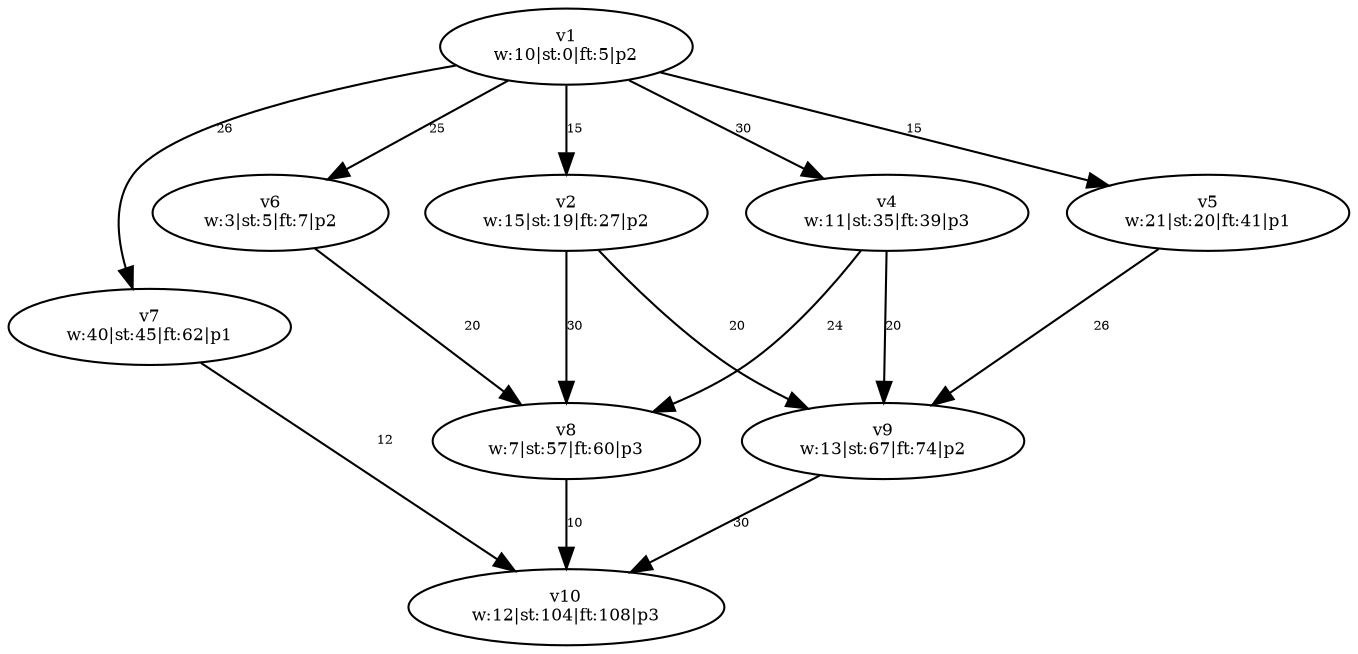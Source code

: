 digraph {
	v1 [label="v1
w:10|st:0|ft:5|p2" fontsize=8.0]
	v6 [label="v6
w:3|st:5|ft:7|p2" fontsize=8.0]
	v5 [label="v5
w:21|st:20|ft:41|p1" fontsize=8.0]
	v4 [label="v4
w:11|st:35|ft:39|p3" fontsize=8.0]
	v2 [label="v2
w:15|st:19|ft:27|p2" fontsize=8.0]
	v7 [label="v7
w:40|st:45|ft:62|p1" fontsize=8.0]
	v8 [label="v8
w:7|st:57|ft:60|p3" fontsize=8.0]
	v9 [label="v9
w:13|st:67|ft:74|p2" fontsize=8.0]
	v10 [label="v10
w:12|st:104|ft:108|p3" fontsize=8.0]
	v1 -> v2 [label=15 constraint=true fontsize=6.0]
	v1 -> v4 [label=30 constraint=true fontsize=6.0]
	v1 -> v5 [label=15 constraint=true fontsize=6.0]
	v1 -> v6 [label=25 constraint=true fontsize=6.0]
	v2 -> v8 [label=30 constraint=true fontsize=6.0]
	v2 -> v9 [label=20 constraint=true fontsize=6.0]
	v4 -> v8 [label=24 constraint=true fontsize=6.0]
	v4 -> v9 [label=20 constraint=true fontsize=6.0]
	v5 -> v9 [label=26 constraint=true fontsize=6.0]
	v6 -> v8 [label=20 constraint=true fontsize=6.0]
	v7 -> v10 [label=12 constraint=true fontsize=6.0]
	v8 -> v10 [label=10 constraint=true fontsize=6.0]
	v9 -> v10 [label=30 constraint=true fontsize=6.0]
	v1 -> v7 [label=26 constraint=true fontsize=6.0]
}

